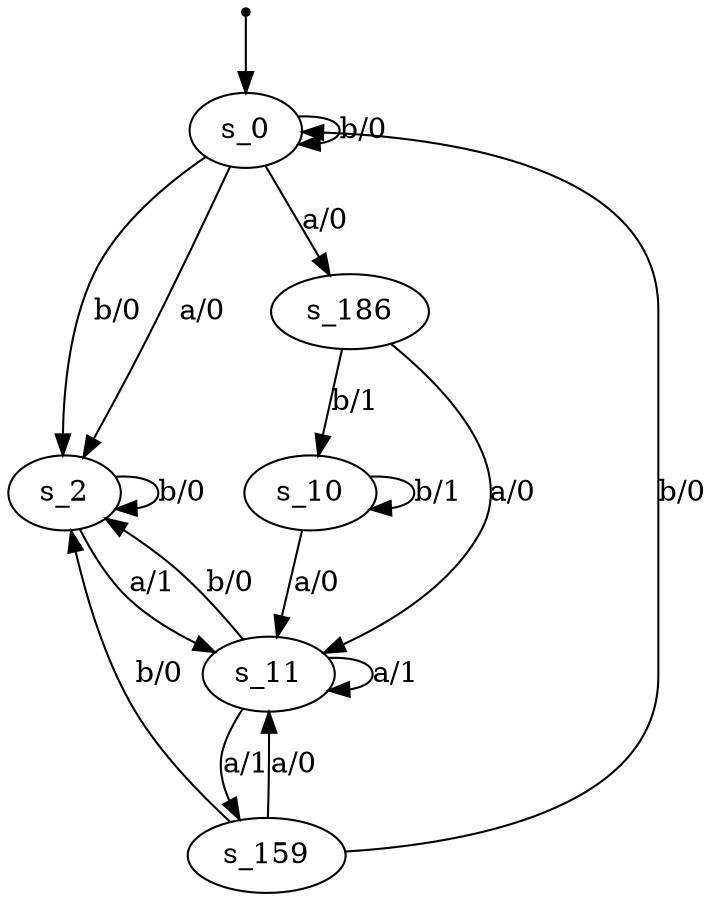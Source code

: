 digraph fsm {
	s_0 [root=true]
	s_2
	s_11
	s_159
	s_186
	s_10
	qi [shape = point]
	qi -> s_0
	s_0 -> s_0 [label="b/0"]
	s_0 -> s_2 [label="b/0"]
	s_2 -> s_11 [label="a/1"]
	s_11 -> s_159 [label="a/1"]
	s_159 -> s_0 [label="b/0"]
	s_159 -> s_11 [label="a/0"]
	s_11 -> s_2 [label="b/0"]
	s_2 -> s_2 [label="b/0"]
	s_0 -> s_186 [label="a/0"]
	s_186 -> s_11 [label="a/0"]
	s_11 -> s_11 [label="a/1"]
	s_186 -> s_10 [label="b/1"]
	s_10 -> s_11 [label="a/0"]
	s_10 -> s_10 [label="b/1"]
	s_0 -> s_2 [label="a/0"]
	s_159 -> s_2 [label="b/0"]
}